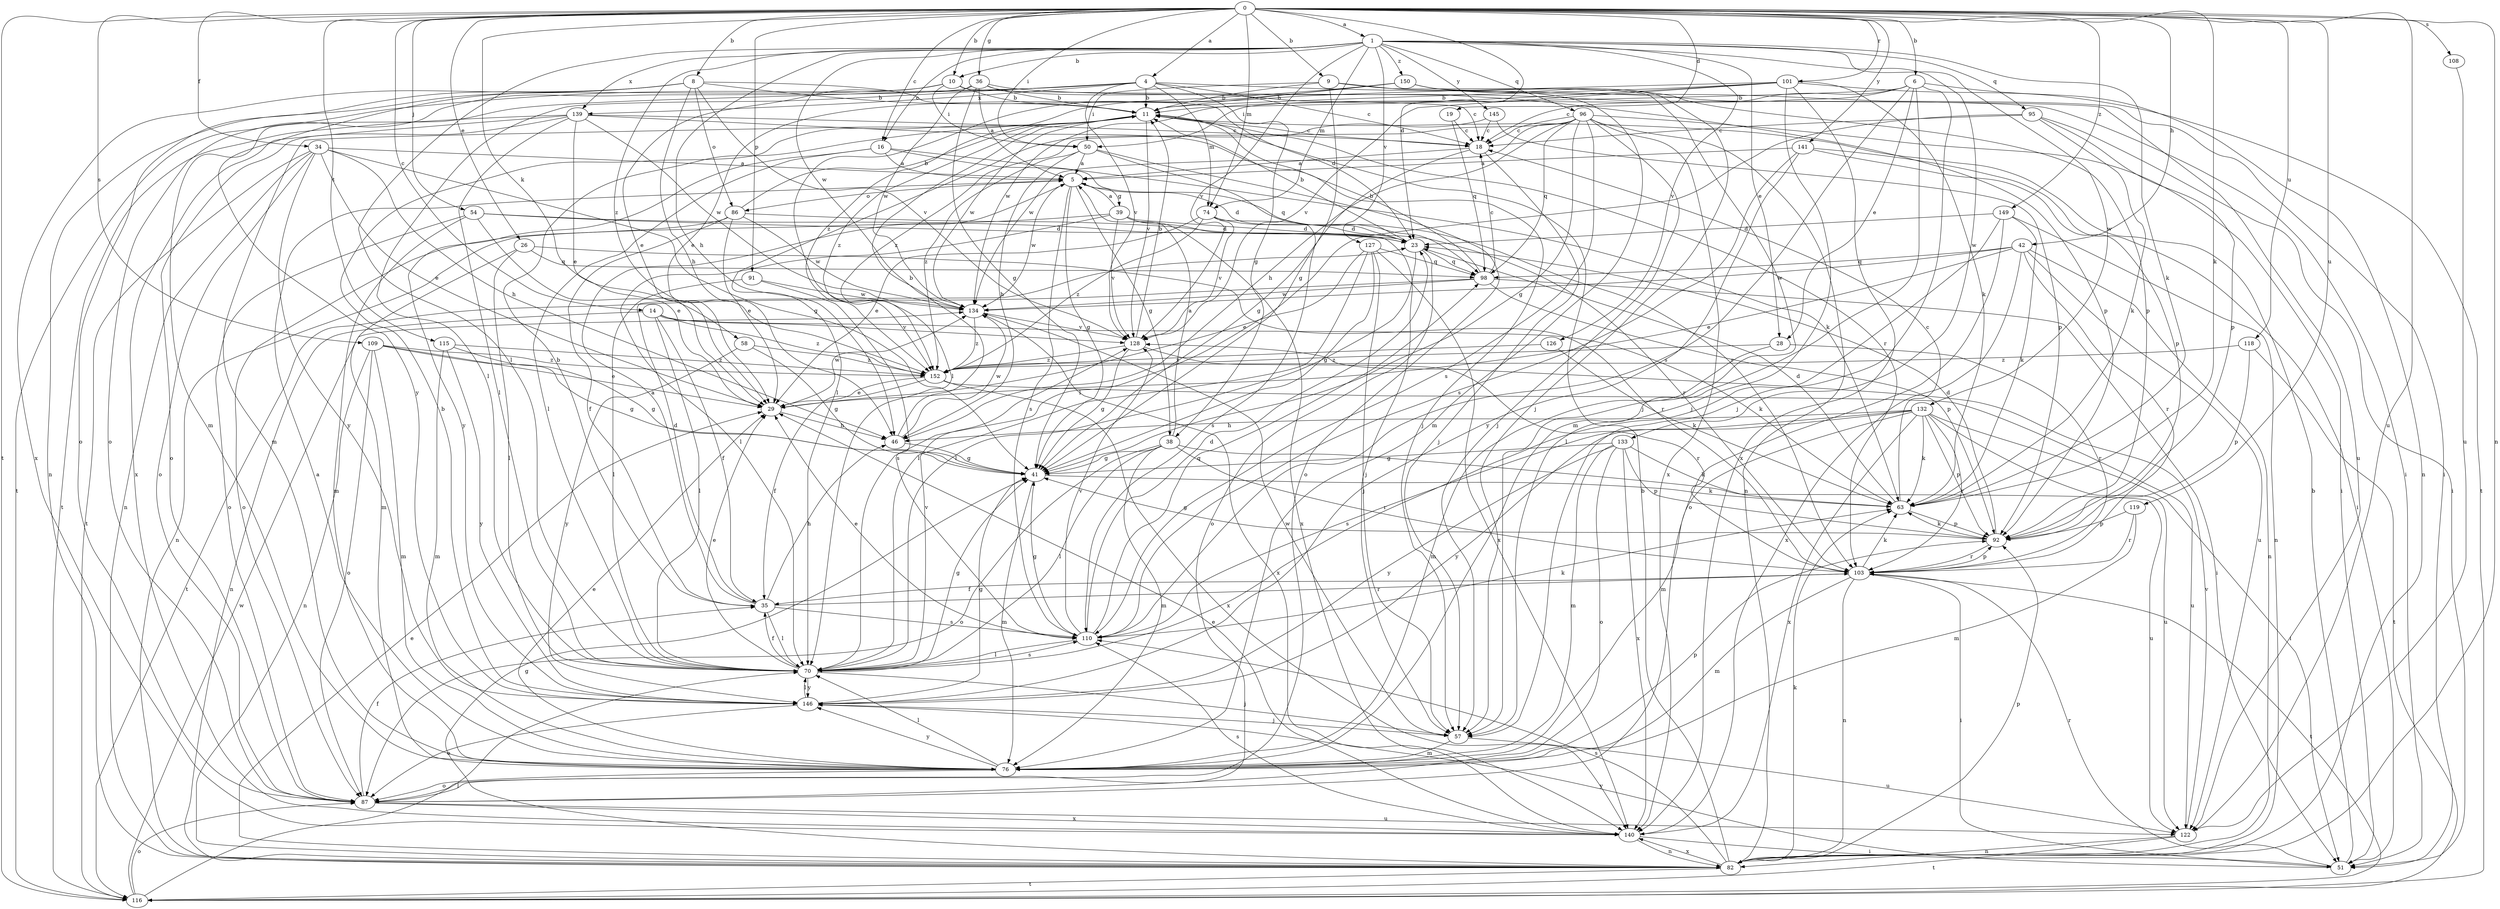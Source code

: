 strict digraph  {
0;
1;
4;
5;
6;
8;
9;
10;
11;
14;
16;
18;
19;
23;
26;
28;
29;
34;
35;
36;
38;
39;
41;
42;
46;
50;
51;
54;
57;
58;
63;
70;
74;
76;
82;
86;
87;
91;
92;
95;
96;
98;
101;
103;
108;
109;
110;
115;
116;
118;
119;
122;
126;
127;
128;
132;
133;
134;
139;
140;
141;
145;
146;
149;
150;
152;
0 -> 1  [label=a];
0 -> 4  [label=a];
0 -> 6  [label=b];
0 -> 8  [label=b];
0 -> 9  [label=b];
0 -> 10  [label=b];
0 -> 14  [label=c];
0 -> 16  [label=c];
0 -> 19  [label=d];
0 -> 23  [label=d];
0 -> 26  [label=e];
0 -> 34  [label=f];
0 -> 36  [label=g];
0 -> 42  [label=h];
0 -> 50  [label=i];
0 -> 54  [label=j];
0 -> 58  [label=k];
0 -> 63  [label=k];
0 -> 74  [label=m];
0 -> 82  [label=n];
0 -> 91  [label=p];
0 -> 101  [label=r];
0 -> 108  [label=s];
0 -> 109  [label=s];
0 -> 115  [label=t];
0 -> 116  [label=t];
0 -> 118  [label=u];
0 -> 119  [label=u];
0 -> 122  [label=u];
0 -> 141  [label=y];
0 -> 149  [label=z];
1 -> 10  [label=b];
1 -> 16  [label=c];
1 -> 28  [label=e];
1 -> 46  [label=h];
1 -> 63  [label=k];
1 -> 70  [label=l];
1 -> 74  [label=m];
1 -> 95  [label=q];
1 -> 96  [label=q];
1 -> 126  [label=v];
1 -> 127  [label=v];
1 -> 128  [label=v];
1 -> 132  [label=w];
1 -> 133  [label=w];
1 -> 134  [label=w];
1 -> 139  [label=x];
1 -> 145  [label=y];
1 -> 150  [label=z];
1 -> 152  [label=z];
4 -> 11  [label=b];
4 -> 18  [label=c];
4 -> 38  [label=g];
4 -> 70  [label=l];
4 -> 74  [label=m];
4 -> 76  [label=m];
4 -> 116  [label=t];
4 -> 122  [label=u];
4 -> 128  [label=v];
4 -> 139  [label=x];
5 -> 23  [label=d];
5 -> 38  [label=g];
5 -> 39  [label=g];
5 -> 41  [label=g];
5 -> 86  [label=o];
5 -> 110  [label=s];
5 -> 134  [label=w];
6 -> 11  [label=b];
6 -> 18  [label=c];
6 -> 28  [label=e];
6 -> 50  [label=i];
6 -> 57  [label=j];
6 -> 76  [label=m];
6 -> 82  [label=n];
6 -> 110  [label=s];
8 -> 11  [label=b];
8 -> 23  [label=d];
8 -> 46  [label=h];
8 -> 86  [label=o];
8 -> 87  [label=o];
8 -> 128  [label=v];
8 -> 140  [label=x];
8 -> 146  [label=y];
9 -> 11  [label=b];
9 -> 41  [label=g];
9 -> 50  [label=i];
9 -> 57  [label=j];
9 -> 76  [label=m];
10 -> 11  [label=b];
10 -> 29  [label=e];
10 -> 50  [label=i];
10 -> 82  [label=n];
10 -> 92  [label=p];
11 -> 18  [label=c];
11 -> 76  [label=m];
11 -> 103  [label=r];
11 -> 128  [label=v];
11 -> 134  [label=w];
11 -> 152  [label=z];
14 -> 35  [label=f];
14 -> 63  [label=k];
14 -> 70  [label=l];
14 -> 82  [label=n];
14 -> 128  [label=v];
14 -> 152  [label=z];
16 -> 5  [label=a];
16 -> 63  [label=k];
16 -> 70  [label=l];
16 -> 103  [label=r];
16 -> 146  [label=y];
18 -> 5  [label=a];
18 -> 41  [label=g];
18 -> 57  [label=j];
19 -> 18  [label=c];
19 -> 98  [label=q];
23 -> 11  [label=b];
23 -> 70  [label=l];
23 -> 87  [label=o];
23 -> 98  [label=q];
26 -> 70  [label=l];
26 -> 76  [label=m];
26 -> 98  [label=q];
26 -> 103  [label=r];
28 -> 76  [label=m];
28 -> 103  [label=r];
28 -> 152  [label=z];
29 -> 46  [label=h];
29 -> 134  [label=w];
34 -> 5  [label=a];
34 -> 29  [label=e];
34 -> 41  [label=g];
34 -> 46  [label=h];
34 -> 82  [label=n];
34 -> 87  [label=o];
34 -> 116  [label=t];
34 -> 146  [label=y];
35 -> 5  [label=a];
35 -> 11  [label=b];
35 -> 23  [label=d];
35 -> 46  [label=h];
35 -> 70  [label=l];
35 -> 103  [label=r];
35 -> 110  [label=s];
36 -> 5  [label=a];
36 -> 11  [label=b];
36 -> 18  [label=c];
36 -> 41  [label=g];
36 -> 51  [label=i];
36 -> 87  [label=o];
36 -> 134  [label=w];
38 -> 5  [label=a];
38 -> 41  [label=g];
38 -> 70  [label=l];
38 -> 76  [label=m];
38 -> 87  [label=o];
38 -> 103  [label=r];
38 -> 122  [label=u];
39 -> 5  [label=a];
39 -> 23  [label=d];
39 -> 57  [label=j];
39 -> 70  [label=l];
39 -> 82  [label=n];
39 -> 128  [label=v];
39 -> 140  [label=x];
41 -> 63  [label=k];
41 -> 76  [label=m];
42 -> 29  [label=e];
42 -> 82  [label=n];
42 -> 98  [label=q];
42 -> 103  [label=r];
42 -> 122  [label=u];
42 -> 134  [label=w];
42 -> 140  [label=x];
46 -> 11  [label=b];
46 -> 41  [label=g];
46 -> 134  [label=w];
50 -> 5  [label=a];
50 -> 46  [label=h];
50 -> 87  [label=o];
50 -> 98  [label=q];
50 -> 152  [label=z];
51 -> 11  [label=b];
51 -> 103  [label=r];
51 -> 146  [label=y];
54 -> 23  [label=d];
54 -> 29  [label=e];
54 -> 76  [label=m];
54 -> 87  [label=o];
54 -> 103  [label=r];
57 -> 76  [label=m];
57 -> 122  [label=u];
57 -> 134  [label=w];
58 -> 41  [label=g];
58 -> 146  [label=y];
58 -> 152  [label=z];
63 -> 18  [label=c];
63 -> 23  [label=d];
63 -> 92  [label=p];
70 -> 29  [label=e];
70 -> 35  [label=f];
70 -> 41  [label=g];
70 -> 57  [label=j];
70 -> 110  [label=s];
70 -> 128  [label=v];
70 -> 146  [label=y];
74 -> 23  [label=d];
74 -> 29  [label=e];
74 -> 110  [label=s];
74 -> 128  [label=v];
74 -> 152  [label=z];
76 -> 5  [label=a];
76 -> 29  [label=e];
76 -> 70  [label=l];
76 -> 87  [label=o];
76 -> 92  [label=p];
76 -> 146  [label=y];
82 -> 11  [label=b];
82 -> 29  [label=e];
82 -> 41  [label=g];
82 -> 63  [label=k];
82 -> 92  [label=p];
82 -> 110  [label=s];
82 -> 116  [label=t];
82 -> 140  [label=x];
86 -> 11  [label=b];
86 -> 23  [label=d];
86 -> 29  [label=e];
86 -> 35  [label=f];
86 -> 87  [label=o];
86 -> 134  [label=w];
87 -> 35  [label=f];
87 -> 122  [label=u];
87 -> 140  [label=x];
91 -> 70  [label=l];
91 -> 110  [label=s];
91 -> 134  [label=w];
92 -> 23  [label=d];
92 -> 41  [label=g];
92 -> 63  [label=k];
92 -> 103  [label=r];
95 -> 18  [label=c];
95 -> 51  [label=i];
95 -> 63  [label=k];
95 -> 70  [label=l];
95 -> 92  [label=p];
96 -> 18  [label=c];
96 -> 41  [label=g];
96 -> 46  [label=h];
96 -> 51  [label=i];
96 -> 57  [label=j];
96 -> 82  [label=n];
96 -> 98  [label=q];
96 -> 110  [label=s];
96 -> 134  [label=w];
96 -> 140  [label=x];
96 -> 152  [label=z];
98 -> 11  [label=b];
98 -> 18  [label=c];
98 -> 51  [label=i];
98 -> 92  [label=p];
98 -> 116  [label=t];
98 -> 134  [label=w];
101 -> 11  [label=b];
101 -> 57  [label=j];
101 -> 63  [label=k];
101 -> 116  [label=t];
101 -> 128  [label=v];
101 -> 134  [label=w];
101 -> 140  [label=x];
101 -> 152  [label=z];
103 -> 35  [label=f];
103 -> 51  [label=i];
103 -> 63  [label=k];
103 -> 76  [label=m];
103 -> 82  [label=n];
103 -> 92  [label=p];
103 -> 116  [label=t];
108 -> 122  [label=u];
109 -> 29  [label=e];
109 -> 41  [label=g];
109 -> 76  [label=m];
109 -> 82  [label=n];
109 -> 87  [label=o];
109 -> 152  [label=z];
110 -> 23  [label=d];
110 -> 29  [label=e];
110 -> 41  [label=g];
110 -> 63  [label=k];
110 -> 70  [label=l];
110 -> 98  [label=q];
110 -> 128  [label=v];
115 -> 41  [label=g];
115 -> 76  [label=m];
115 -> 146  [label=y];
115 -> 152  [label=z];
116 -> 70  [label=l];
116 -> 87  [label=o];
116 -> 134  [label=w];
118 -> 92  [label=p];
118 -> 116  [label=t];
118 -> 152  [label=z];
119 -> 76  [label=m];
119 -> 92  [label=p];
119 -> 103  [label=r];
122 -> 82  [label=n];
122 -> 116  [label=t];
122 -> 128  [label=v];
126 -> 63  [label=k];
126 -> 152  [label=z];
127 -> 29  [label=e];
127 -> 41  [label=g];
127 -> 57  [label=j];
127 -> 70  [label=l];
127 -> 98  [label=q];
127 -> 140  [label=x];
128 -> 11  [label=b];
128 -> 41  [label=g];
128 -> 103  [label=r];
128 -> 152  [label=z];
132 -> 46  [label=h];
132 -> 51  [label=i];
132 -> 63  [label=k];
132 -> 76  [label=m];
132 -> 92  [label=p];
132 -> 103  [label=r];
132 -> 110  [label=s];
132 -> 122  [label=u];
132 -> 140  [label=x];
132 -> 146  [label=y];
133 -> 41  [label=g];
133 -> 63  [label=k];
133 -> 76  [label=m];
133 -> 87  [label=o];
133 -> 92  [label=p];
133 -> 140  [label=x];
133 -> 146  [label=y];
134 -> 128  [label=v];
134 -> 140  [label=x];
134 -> 152  [label=z];
139 -> 18  [label=c];
139 -> 29  [label=e];
139 -> 57  [label=j];
139 -> 70  [label=l];
139 -> 87  [label=o];
139 -> 116  [label=t];
139 -> 134  [label=w];
139 -> 140  [label=x];
140 -> 29  [label=e];
140 -> 51  [label=i];
140 -> 82  [label=n];
140 -> 110  [label=s];
141 -> 5  [label=a];
141 -> 51  [label=i];
141 -> 92  [label=p];
141 -> 110  [label=s];
141 -> 146  [label=y];
145 -> 18  [label=c];
145 -> 70  [label=l];
145 -> 92  [label=p];
146 -> 11  [label=b];
146 -> 41  [label=g];
146 -> 57  [label=j];
146 -> 70  [label=l];
146 -> 87  [label=o];
149 -> 23  [label=d];
149 -> 63  [label=k];
149 -> 70  [label=l];
149 -> 82  [label=n];
149 -> 87  [label=o];
150 -> 11  [label=b];
150 -> 29  [label=e];
150 -> 51  [label=i];
150 -> 57  [label=j];
150 -> 70  [label=l];
150 -> 92  [label=p];
152 -> 29  [label=e];
152 -> 35  [label=f];
152 -> 122  [label=u];
152 -> 140  [label=x];
}
